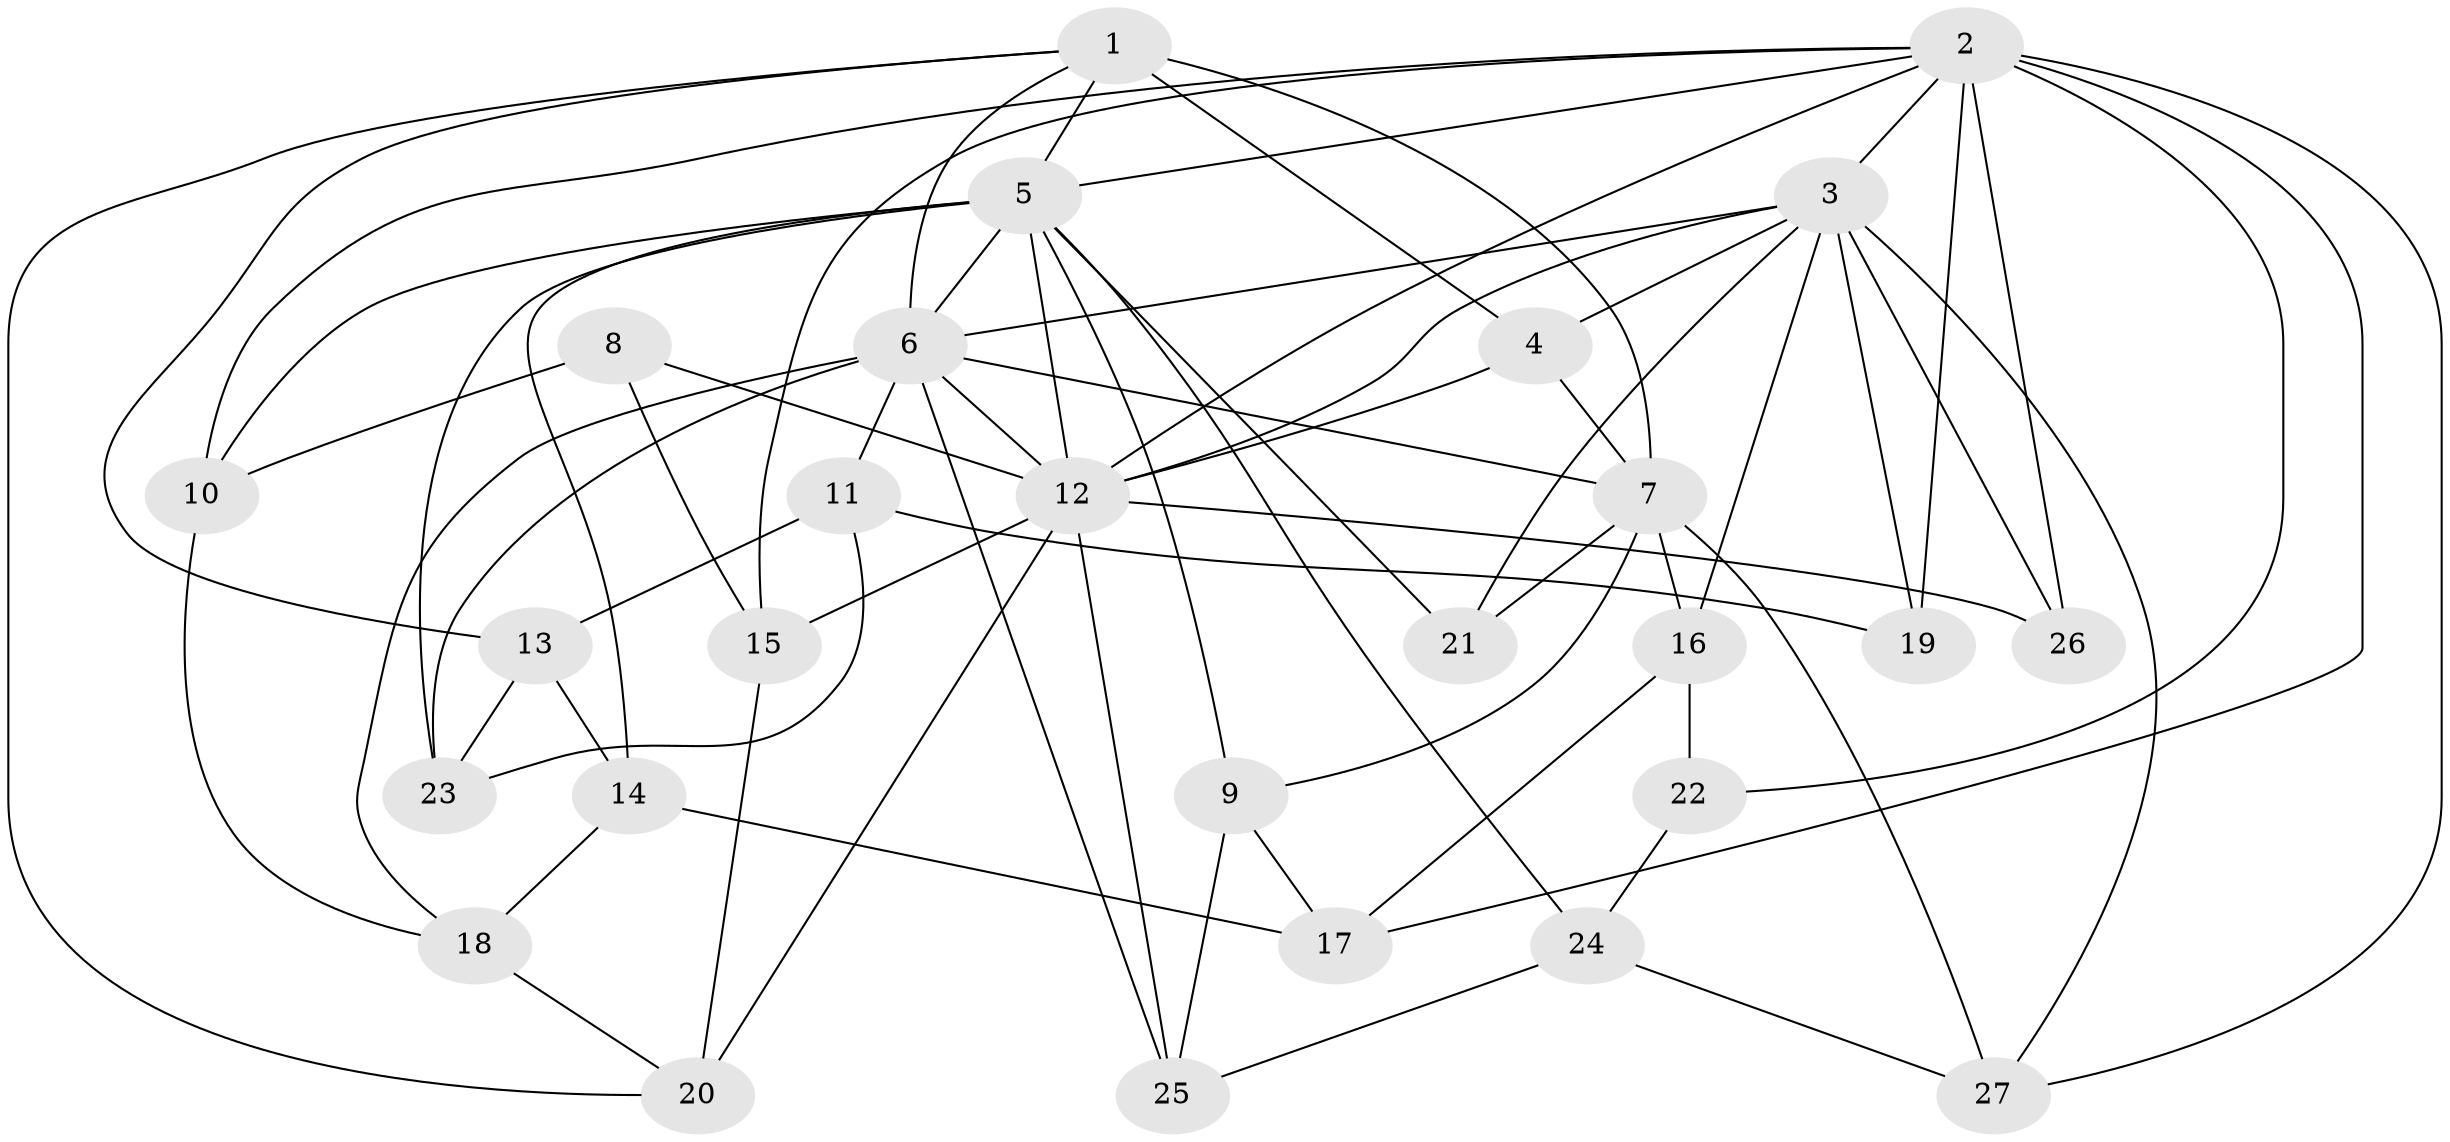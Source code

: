 // original degree distribution, {4: 1.0}
// Generated by graph-tools (version 1.1) at 2025/37/03/09/25 02:37:47]
// undirected, 27 vertices, 68 edges
graph export_dot {
graph [start="1"]
  node [color=gray90,style=filled];
  1;
  2;
  3;
  4;
  5;
  6;
  7;
  8;
  9;
  10;
  11;
  12;
  13;
  14;
  15;
  16;
  17;
  18;
  19;
  20;
  21;
  22;
  23;
  24;
  25;
  26;
  27;
  1 -- 4 [weight=1.0];
  1 -- 5 [weight=1.0];
  1 -- 6 [weight=1.0];
  1 -- 7 [weight=3.0];
  1 -- 13 [weight=1.0];
  1 -- 20 [weight=1.0];
  2 -- 3 [weight=1.0];
  2 -- 5 [weight=1.0];
  2 -- 10 [weight=1.0];
  2 -- 12 [weight=1.0];
  2 -- 15 [weight=1.0];
  2 -- 17 [weight=1.0];
  2 -- 19 [weight=2.0];
  2 -- 22 [weight=2.0];
  2 -- 26 [weight=1.0];
  2 -- 27 [weight=1.0];
  3 -- 4 [weight=1.0];
  3 -- 6 [weight=1.0];
  3 -- 12 [weight=1.0];
  3 -- 16 [weight=1.0];
  3 -- 19 [weight=1.0];
  3 -- 21 [weight=1.0];
  3 -- 26 [weight=2.0];
  3 -- 27 [weight=1.0];
  4 -- 7 [weight=1.0];
  4 -- 12 [weight=1.0];
  5 -- 6 [weight=2.0];
  5 -- 9 [weight=1.0];
  5 -- 10 [weight=1.0];
  5 -- 12 [weight=2.0];
  5 -- 14 [weight=1.0];
  5 -- 21 [weight=1.0];
  5 -- 23 [weight=1.0];
  5 -- 24 [weight=1.0];
  6 -- 7 [weight=1.0];
  6 -- 11 [weight=1.0];
  6 -- 12 [weight=1.0];
  6 -- 18 [weight=1.0];
  6 -- 23 [weight=1.0];
  6 -- 25 [weight=1.0];
  7 -- 9 [weight=1.0];
  7 -- 16 [weight=1.0];
  7 -- 21 [weight=2.0];
  7 -- 27 [weight=1.0];
  8 -- 10 [weight=1.0];
  8 -- 12 [weight=2.0];
  8 -- 15 [weight=1.0];
  9 -- 17 [weight=1.0];
  9 -- 25 [weight=1.0];
  10 -- 18 [weight=1.0];
  11 -- 13 [weight=1.0];
  11 -- 19 [weight=1.0];
  11 -- 23 [weight=1.0];
  12 -- 15 [weight=1.0];
  12 -- 20 [weight=1.0];
  12 -- 25 [weight=1.0];
  12 -- 26 [weight=1.0];
  13 -- 14 [weight=1.0];
  13 -- 23 [weight=1.0];
  14 -- 17 [weight=1.0];
  14 -- 18 [weight=1.0];
  15 -- 20 [weight=1.0];
  16 -- 17 [weight=1.0];
  16 -- 22 [weight=1.0];
  18 -- 20 [weight=1.0];
  22 -- 24 [weight=1.0];
  24 -- 25 [weight=1.0];
  24 -- 27 [weight=1.0];
}
